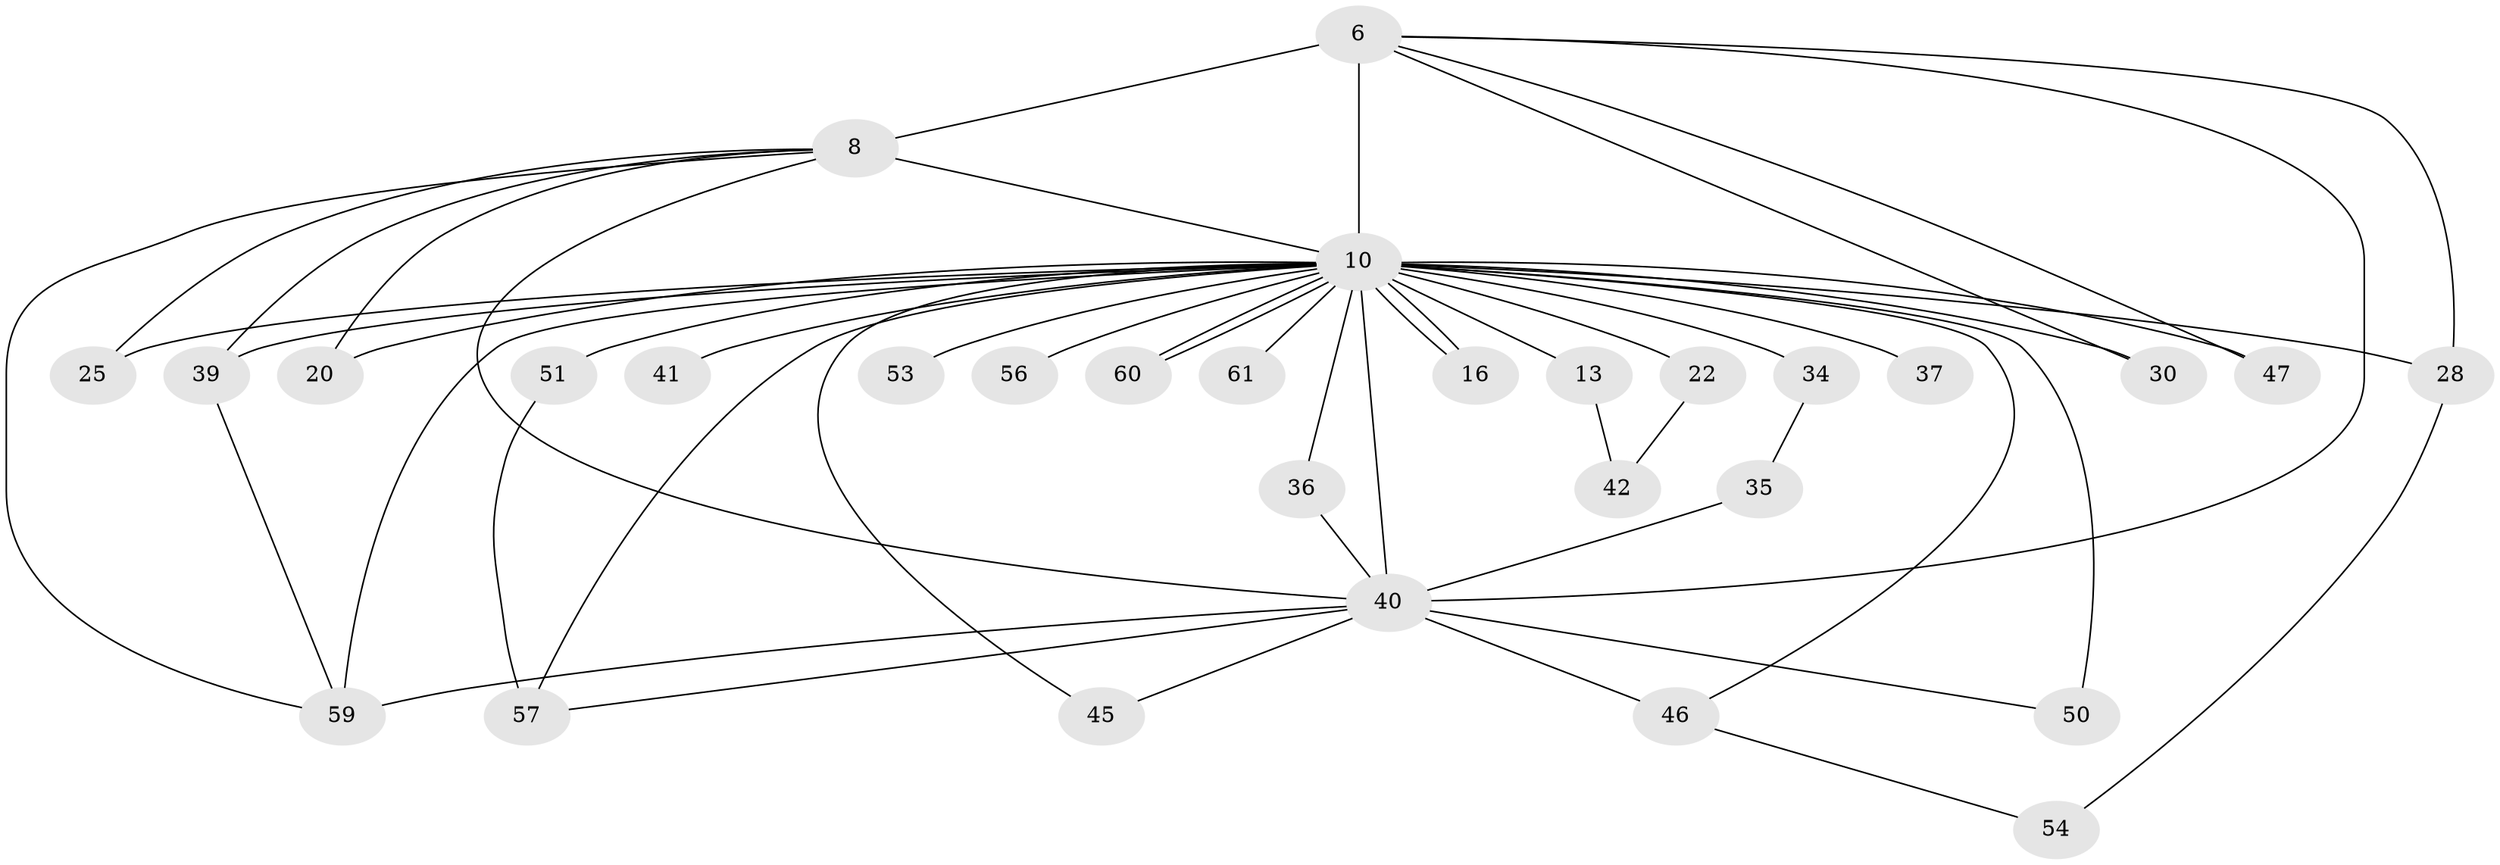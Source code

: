 // original degree distribution, {20: 0.01639344262295082, 16: 0.01639344262295082, 12: 0.03278688524590164, 21: 0.01639344262295082, 13: 0.03278688524590164, 11: 0.01639344262295082, 19: 0.01639344262295082, 24: 0.01639344262295082, 3: 0.2786885245901639, 5: 0.01639344262295082, 2: 0.47540983606557374, 7: 0.01639344262295082, 4: 0.04918032786885246}
// Generated by graph-tools (version 1.1) at 2025/44/03/09/25 04:44:06]
// undirected, 30 vertices, 52 edges
graph export_dot {
graph [start="1"]
  node [color=gray90,style=filled];
  6 [super="+3"];
  8 [super="+5"];
  10 [super="+4+9"];
  13;
  16;
  20;
  22;
  25;
  28 [super="+26"];
  30 [super="+12"];
  34 [super="+23"];
  35;
  36;
  37;
  39 [super="+15+33"];
  40 [super="+32+7"];
  41;
  42;
  45;
  46 [super="+11"];
  47;
  50 [super="+21+27"];
  51 [super="+31"];
  53;
  54;
  56;
  57 [super="+38"];
  59 [super="+29+49+52+58"];
  60;
  61;
  6 -- 8 [weight=4];
  6 -- 10 [weight=8];
  6 -- 40 [weight=5];
  6 -- 47;
  6 -- 28 [weight=2];
  6 -- 30;
  8 -- 10 [weight=8];
  8 -- 20;
  8 -- 25;
  8 -- 59 [weight=5];
  8 -- 40 [weight=4];
  8 -- 39;
  10 -- 16;
  10 -- 16;
  10 -- 22 [weight=2];
  10 -- 34 [weight=3];
  10 -- 37 [weight=2];
  10 -- 39 [weight=4];
  10 -- 41 [weight=2];
  10 -- 56 [weight=2];
  10 -- 60;
  10 -- 60;
  10 -- 61 [weight=2];
  10 -- 13 [weight=2];
  10 -- 20;
  10 -- 36;
  10 -- 46;
  10 -- 25;
  10 -- 28;
  10 -- 30 [weight=2];
  10 -- 45;
  10 -- 47;
  10 -- 51 [weight=3];
  10 -- 53 [weight=2];
  10 -- 59 [weight=4];
  10 -- 40 [weight=9];
  10 -- 57;
  10 -- 50 [weight=4];
  13 -- 42;
  22 -- 42;
  28 -- 54;
  34 -- 35;
  35 -- 40;
  36 -- 40;
  39 -- 59;
  40 -- 45;
  40 -- 46 [weight=2];
  40 -- 59 [weight=2];
  40 -- 57;
  40 -- 50;
  46 -- 54;
  51 -- 57;
}
